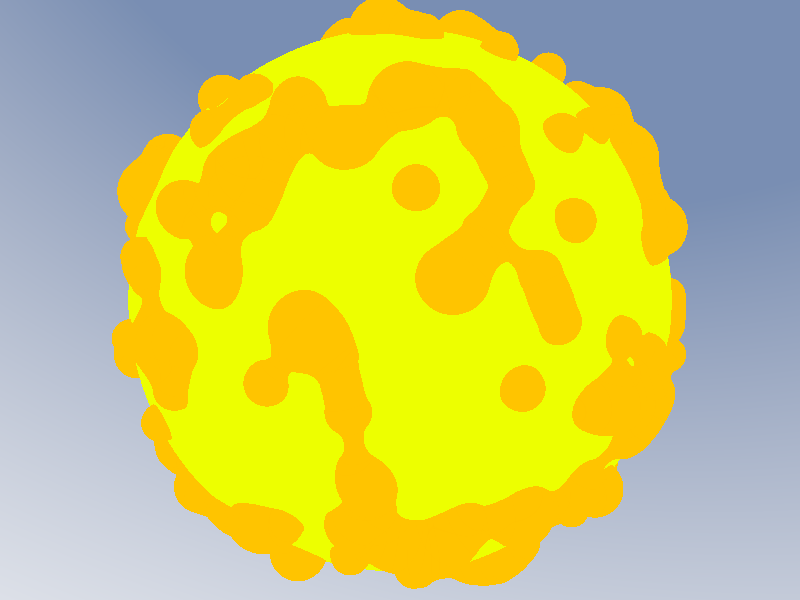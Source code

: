 // POV-Ray 3.6/3.7 Scene File "rand_functions_3.pov"
// author: Friedrich A. Lohmueller, Jan-2011/April-2013
// email: Friedrich.Lohmueller_at_t-online.de
// homepage: http://www.f-lohmueller.de
//--------------------------------------------------------------------------
#version 3.6; // 3.7;
global_settings{ assumed_gamma 1.0 }
#default{ finish{ ambient 0.1 diffuse 0.9 }}
//--------------------------------------------------------------------------
#include "colors.inc"
#include "textures.inc"
#include "glass.inc"
#include "metals.inc"
#include "golds.inc"
#include "stones.inc"
#include "woods.inc"
#include "shapes.inc"
#include "shapes2.inc"
#include "functions.inc"
#include "math.inc"
#include "transforms.inc"
//------------------------------------------------------------- Camera_Position, Camera_look_at, Camera_Angle
#declare Camera_Number = 1 ;
//--------------------------------------------------------------------------------------------------------<<<<
#switch ( Camera_Number )
#case (0)
  #declare Camera_Position = < 0.00, 1.00,-20.00> ;  // front view
  #declare Camera_Look_At  = < 0.00, 1.00,  0.00> ;
  #declare Camera_Angle    =  65 ;
#break
#case (1)
  #declare Camera_Position = < 2.00,  1.00,-2.00> ;  // front view
  #declare Camera_Look_At  = < 0.00, 0.00, 0.00> ;
  #declare Camera_Angle    =  55  ;
#break
#case (2)
  #declare Camera_Position = < 0.00, 1.00,-20.00> ;  // front view
  #declare Camera_Look_At  = < 0.00, 1.00,  0.00> ;
  #declare Camera_Angle    =  65 ;
#break
#case (3)
  #declare Camera_Position = < 0.00, 1.00,-20.00> ;  // front view
  #declare Camera_Look_At  = < 0.00, 1.00,  0.00> ;
  #declare Camera_Angle    =  65 ;
#break
#else
  #declare Camera_Position = < 0.00, 1.00,-20.00> ;  // front view
  #declare Camera_Look_At  = < 0.00, 1.00,  0.00> ;
  #declare Camera_Angle    =  65 ;
#break
#end // of "#switch ( Camera_Number )" -----------------------------
//--------------------------------------------------------------------------------------------------------<<<<
camera{ location Camera_Position
        right    x*image_width/image_height
        angle    Camera_Angle
        look_at  Camera_Look_At
      }
//------------------------------------------------------------------------------------------------------<<<<<
//------------------------------------------------------------------------
// sun -------------------------------------------------------------------
light_source{ <2500, 1500,-000> color White*0.9 }
light_source{ Camera_Position  color rgb<0.8,0.8,1>*0.1}
// sky -------------------------------------------------------------------
sky_sphere{ pigment{ gradient <0,1,0>
                     color_map{ [0   color rgb<1,1,1>         ]//White
                                [0.4 color rgb<0.24,0.34,0.56>*0.8]//~Navy
                                [0.6 color rgb<0.24,0.34,0.56>*0.8]//~Navy
                                [1.0 color rgb<1,1,1>         ]//White
                              }
                     rotate<50,0,50>
                     scale 2 }
           } // end of sky_sphere
//--------------------------------------------------------------------------
//---------------------------- objects in scene ----------------------------
//--------------------------------------------------------------------------


// macro "Vector( ... ) from "analytical_g.inc"
//----------------------------------------------------------- macro "Vector(Start,End,Radius)"!
#macro Vector(P_start,P_end, R_Vector)
union{

cylinder{ P_start, P_end - ( vnormalize(P_end - P_start)*9.5*R_Vector), R_Vector  }
cone    { P_end - ( vnormalize(P_end - P_start)*10*R_Vector), 3*R_Vector, P_end, 0 }
}// end of union
#end //-------------------------------------------------------------------------- end of macro


//----------------------------------------------------------- macro "Vector(Start,End,Radius)"!
#macro Vector(P_start, P_end, R_Vector)
union{

cylinder{ P_start, P_end - ( vnormalize(P_end - P_start)*9.5*R_Vector), R_Vector  }
cone    { P_end - ( vnormalize(P_end - P_start)*10*R_Vector), 3*R_Vector, P_end, 0 }
}// end of union
#end //-------------------------------------------------------------------------- end of macro

//------------------ random functions standard include file
#include "rand.inc"
#declare Random_1 = seed (12433);
//---------------------------------------------------------
//---------------------------------------------------------

blob{ threshold 1
 #local Nr = 0;     // start
 #local EndNr = 300; // end
 #while (Nr< EndNr)
   sphere{ <0,0,0>, 0.15 , 1.5
           translate VRand_On_Sphere(Random_1)
           texture{ pigment{ color rgb< 1.0, 0.55, 0.0> }
                    finish { phong 1 reflection{ 0.05 metallic 0.75} }
                  } // end of texture
         } // end of object

 #local Nr = Nr + 1;  // next Nr
 #end // --------------- end of loop

rotate<0,120,0>
translate<0,0,0>} // end of union
//---------------------------------------------------------

sphere { <0,0,0>, 1

         texture{ pigment{ color rgbt< 0.85,1, 0.0, 0.76>}
                  normal { bumps 1.25 scale 0.02 }
                  finish { phong 0.75  }
                } // end of texture

          scale<1,1,1>  rotate<0,0,0>  translate <0,0,0>
       }  // end of sphere --------------------------------

//---------------------------------------------------------
//---------------------------------------------------------
